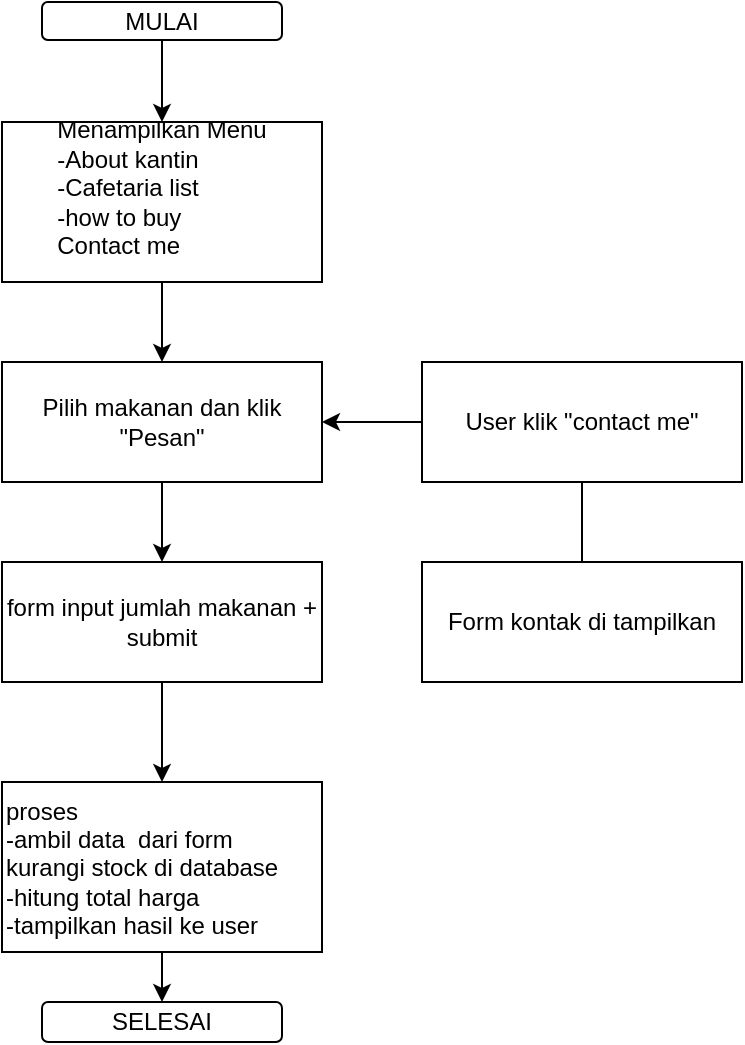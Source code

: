 <mxfile version="27.1.1">
  <diagram name="Halaman-1" id="ms07tJOuz37YOlJ1kRyu">
    <mxGraphModel dx="4168" dy="2248" grid="1" gridSize="10" guides="1" tooltips="1" connect="1" arrows="1" fold="1" page="1" pageScale="1" pageWidth="827" pageHeight="1169" math="0" shadow="0">
      <root>
        <mxCell id="0" />
        <mxCell id="1" parent="0" />
        <mxCell id="x5mpkiBCQWHE9wTUU6J7-16" value="" style="edgeStyle=orthogonalEdgeStyle;rounded=0;orthogonalLoop=1;jettySize=auto;html=1;" edge="1" parent="1" source="x5mpkiBCQWHE9wTUU6J7-1" target="x5mpkiBCQWHE9wTUU6J7-15">
          <mxGeometry relative="1" as="geometry" />
        </mxCell>
        <mxCell id="x5mpkiBCQWHE9wTUU6J7-1" value="MULAI" style="rounded=1;whiteSpace=wrap;html=1;" vertex="1" parent="1">
          <mxGeometry x="270" y="70" width="120" height="19" as="geometry" />
        </mxCell>
        <mxCell id="x5mpkiBCQWHE9wTUU6J7-10" value="" style="edgeStyle=orthogonalEdgeStyle;rounded=0;orthogonalLoop=1;jettySize=auto;html=1;" edge="1" parent="1" source="x5mpkiBCQWHE9wTUU6J7-7" target="x5mpkiBCQWHE9wTUU6J7-9">
          <mxGeometry relative="1" as="geometry" />
        </mxCell>
        <mxCell id="x5mpkiBCQWHE9wTUU6J7-7" value="Pilih makanan dan klik &quot;Pesan&quot;" style="whiteSpace=wrap;html=1;rounded=0;" vertex="1" parent="1">
          <mxGeometry x="250" y="250" width="160" height="60" as="geometry" />
        </mxCell>
        <mxCell id="x5mpkiBCQWHE9wTUU6J7-12" value="" style="edgeStyle=orthogonalEdgeStyle;rounded=0;orthogonalLoop=1;jettySize=auto;html=1;" edge="1" parent="1" source="x5mpkiBCQWHE9wTUU6J7-9" target="x5mpkiBCQWHE9wTUU6J7-11">
          <mxGeometry relative="1" as="geometry" />
        </mxCell>
        <mxCell id="x5mpkiBCQWHE9wTUU6J7-9" value="form input jumlah makanan + submit" style="whiteSpace=wrap;html=1;rounded=0;" vertex="1" parent="1">
          <mxGeometry x="250" y="350" width="160" height="60" as="geometry" />
        </mxCell>
        <mxCell id="x5mpkiBCQWHE9wTUU6J7-19" value="" style="edgeStyle=orthogonalEdgeStyle;rounded=0;orthogonalLoop=1;jettySize=auto;html=1;" edge="1" parent="1" source="x5mpkiBCQWHE9wTUU6J7-11" target="x5mpkiBCQWHE9wTUU6J7-13">
          <mxGeometry relative="1" as="geometry" />
        </mxCell>
        <mxCell id="x5mpkiBCQWHE9wTUU6J7-11" value="proses&lt;div&gt;-ambil data&amp;nbsp; dari form&lt;/div&gt;&lt;div&gt;kurangi stock di database&lt;/div&gt;&lt;div&gt;-hitung total harga&lt;/div&gt;&lt;div&gt;-tampilkan hasil ke user&lt;/div&gt;" style="whiteSpace=wrap;html=1;rounded=0;align=left;" vertex="1" parent="1">
          <mxGeometry x="250" y="460" width="160" height="85" as="geometry" />
        </mxCell>
        <mxCell id="x5mpkiBCQWHE9wTUU6J7-13" value="SELESAI" style="rounded=1;whiteSpace=wrap;html=1;" vertex="1" parent="1">
          <mxGeometry x="270" y="570" width="120" height="20" as="geometry" />
        </mxCell>
        <mxCell id="x5mpkiBCQWHE9wTUU6J7-18" value="" style="edgeStyle=orthogonalEdgeStyle;rounded=0;orthogonalLoop=1;jettySize=auto;html=1;entryX=0.5;entryY=0;entryDx=0;entryDy=0;" edge="1" parent="1" source="x5mpkiBCQWHE9wTUU6J7-15" target="x5mpkiBCQWHE9wTUU6J7-7">
          <mxGeometry relative="1" as="geometry">
            <mxPoint x="331" y="345" as="targetPoint" />
          </mxGeometry>
        </mxCell>
        <mxCell id="x5mpkiBCQWHE9wTUU6J7-15" value="&lt;br style=&quot;text-align: left;&quot;&gt;&lt;span style=&quot;text-align: left;&quot;&gt;Menampilkan Menu&lt;/span&gt;&lt;div style=&quot;text-align: left;&quot;&gt;-About kantin&lt;/div&gt;&lt;div style=&quot;text-align: left;&quot;&gt;-Cafetaria list&lt;/div&gt;&lt;div style=&quot;text-align: left;&quot;&gt;-how to buy&lt;/div&gt;&lt;div style=&quot;text-align: left;&quot;&gt;Contact me&lt;/div&gt;&lt;div style=&quot;text-align: left;&quot;&gt;&lt;br style=&quot;color: rgb(0, 0, 0); background-color: rgb(236, 236, 236);&quot;&gt;&lt;br&gt;&lt;/div&gt;" style="rounded=0;whiteSpace=wrap;html=1;" vertex="1" parent="1">
          <mxGeometry x="250" y="130" width="160" height="80" as="geometry" />
        </mxCell>
        <mxCell id="x5mpkiBCQWHE9wTUU6J7-21" value="" style="edgeStyle=orthogonalEdgeStyle;rounded=0;orthogonalLoop=1;jettySize=auto;html=1;" edge="1" parent="1" source="x5mpkiBCQWHE9wTUU6J7-20" target="x5mpkiBCQWHE9wTUU6J7-7">
          <mxGeometry relative="1" as="geometry" />
        </mxCell>
        <mxCell id="x5mpkiBCQWHE9wTUU6J7-20" value="User klik &quot;contact me&quot;" style="whiteSpace=wrap;html=1;rounded=0;" vertex="1" parent="1">
          <mxGeometry x="460" y="250" width="160" height="60" as="geometry" />
        </mxCell>
        <mxCell id="x5mpkiBCQWHE9wTUU6J7-24" value="Form kontak di tampilkan" style="whiteSpace=wrap;html=1;rounded=0;" vertex="1" parent="1">
          <mxGeometry x="460" y="350" width="160" height="60" as="geometry" />
        </mxCell>
        <mxCell id="x5mpkiBCQWHE9wTUU6J7-26" value="" style="endArrow=none;html=1;rounded=0;entryX=0.5;entryY=1;entryDx=0;entryDy=0;exitX=0.5;exitY=0;exitDx=0;exitDy=0;" edge="1" parent="1" source="x5mpkiBCQWHE9wTUU6J7-24" target="x5mpkiBCQWHE9wTUU6J7-20">
          <mxGeometry width="50" height="50" relative="1" as="geometry">
            <mxPoint x="450" y="380" as="sourcePoint" />
            <mxPoint x="500" y="330" as="targetPoint" />
          </mxGeometry>
        </mxCell>
      </root>
    </mxGraphModel>
  </diagram>
</mxfile>
